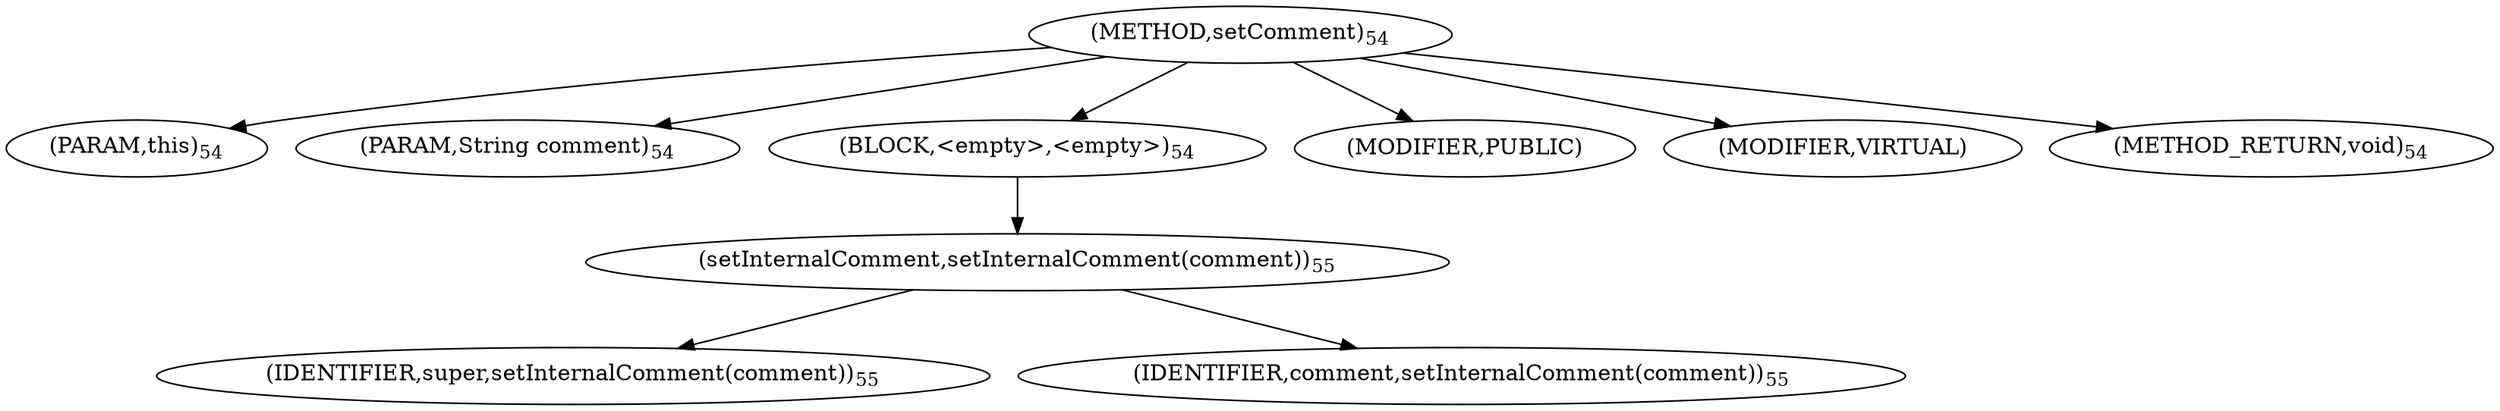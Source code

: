 digraph "setComment" {  
"38" [label = <(METHOD,setComment)<SUB>54</SUB>> ]
"39" [label = <(PARAM,this)<SUB>54</SUB>> ]
"40" [label = <(PARAM,String comment)<SUB>54</SUB>> ]
"41" [label = <(BLOCK,&lt;empty&gt;,&lt;empty&gt;)<SUB>54</SUB>> ]
"42" [label = <(setInternalComment,setInternalComment(comment))<SUB>55</SUB>> ]
"43" [label = <(IDENTIFIER,super,setInternalComment(comment))<SUB>55</SUB>> ]
"44" [label = <(IDENTIFIER,comment,setInternalComment(comment))<SUB>55</SUB>> ]
"45" [label = <(MODIFIER,PUBLIC)> ]
"46" [label = <(MODIFIER,VIRTUAL)> ]
"47" [label = <(METHOD_RETURN,void)<SUB>54</SUB>> ]
  "38" -> "39" 
  "38" -> "40" 
  "38" -> "41" 
  "38" -> "45" 
  "38" -> "46" 
  "38" -> "47" 
  "41" -> "42" 
  "42" -> "43" 
  "42" -> "44" 
}
